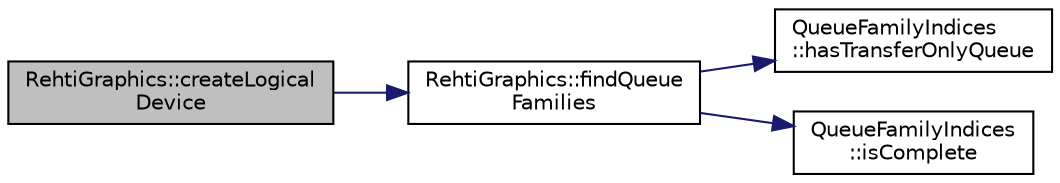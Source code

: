 digraph "RehtiGraphics::createLogicalDevice"
{
 // LATEX_PDF_SIZE
  edge [fontname="Helvetica",fontsize="10",labelfontname="Helvetica",labelfontsize="10"];
  node [fontname="Helvetica",fontsize="10",shape=record];
  rankdir="LR";
  Node1 [label="RehtiGraphics::createLogical\lDevice",height=0.2,width=0.4,color="black", fillcolor="grey75", style="filled", fontcolor="black",tooltip="Creates the interactable logical device."];
  Node1 -> Node2 [color="midnightblue",fontsize="10",style="solid",fontname="Helvetica"];
  Node2 [label="RehtiGraphics::findQueue\lFamilies",height=0.2,width=0.4,color="black", fillcolor="white", style="filled",URL="$classRehtiGraphics.html#a4153cb9e66212ea84f6e702fc1a331fc",tooltip="Looks for queue families."];
  Node2 -> Node3 [color="midnightblue",fontsize="10",style="solid",fontname="Helvetica"];
  Node3 [label="QueueFamilyIndices\l::hasTransferOnlyQueue",height=0.2,width=0.4,color="black", fillcolor="white", style="filled",URL="$structQueueFamilyIndices.html#a9ea89d103d736bcfbfde0cb19d973e4a",tooltip=" "];
  Node2 -> Node4 [color="midnightblue",fontsize="10",style="solid",fontname="Helvetica"];
  Node4 [label="QueueFamilyIndices\l::isComplete",height=0.2,width=0.4,color="black", fillcolor="white", style="filled",URL="$structQueueFamilyIndices.html#a652cdfabe4719ae21a701e77d57e7899",tooltip=" "];
}
